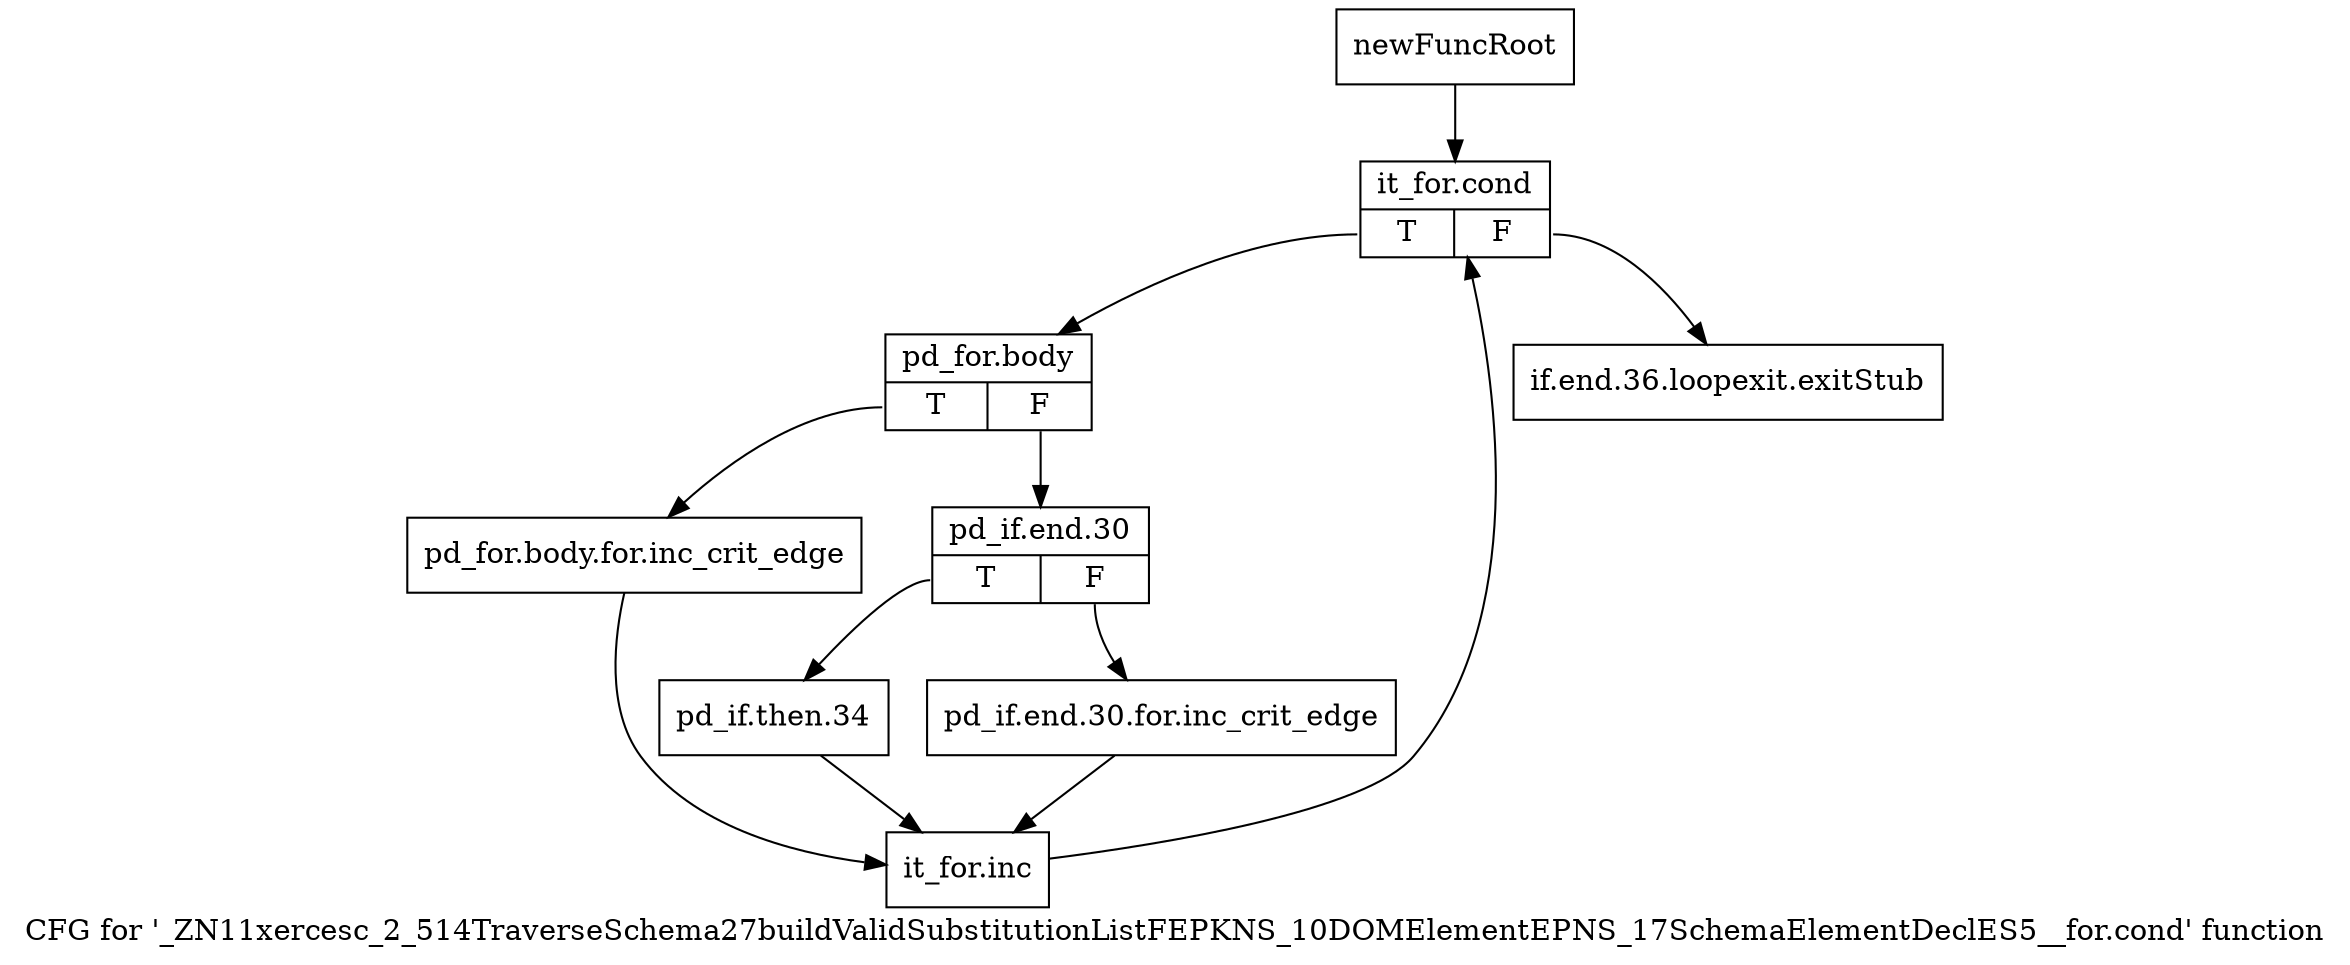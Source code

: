 digraph "CFG for '_ZN11xercesc_2_514TraverseSchema27buildValidSubstitutionListFEPKNS_10DOMElementEPNS_17SchemaElementDeclES5__for.cond' function" {
	label="CFG for '_ZN11xercesc_2_514TraverseSchema27buildValidSubstitutionListFEPKNS_10DOMElementEPNS_17SchemaElementDeclES5__for.cond' function";

	Node0x9a53c90 [shape=record,label="{newFuncRoot}"];
	Node0x9a53c90 -> Node0x9a53d30;
	Node0x9a53ce0 [shape=record,label="{if.end.36.loopexit.exitStub}"];
	Node0x9a53d30 [shape=record,label="{it_for.cond|{<s0>T|<s1>F}}"];
	Node0x9a53d30:s0 -> Node0x9a53d80;
	Node0x9a53d30:s1 -> Node0x9a53ce0;
	Node0x9a53d80 [shape=record,label="{pd_for.body|{<s0>T|<s1>F}}"];
	Node0x9a53d80:s0 -> Node0x9a53ec0;
	Node0x9a53d80:s1 -> Node0x9a53dd0;
	Node0x9a53dd0 [shape=record,label="{pd_if.end.30|{<s0>T|<s1>F}}"];
	Node0x9a53dd0:s0 -> Node0x9a53e70;
	Node0x9a53dd0:s1 -> Node0x9a53e20;
	Node0x9a53e20 [shape=record,label="{pd_if.end.30.for.inc_crit_edge}"];
	Node0x9a53e20 -> Node0x9a53f10;
	Node0x9a53e70 [shape=record,label="{pd_if.then.34}"];
	Node0x9a53e70 -> Node0x9a53f10;
	Node0x9a53ec0 [shape=record,label="{pd_for.body.for.inc_crit_edge}"];
	Node0x9a53ec0 -> Node0x9a53f10;
	Node0x9a53f10 [shape=record,label="{it_for.inc}"];
	Node0x9a53f10 -> Node0x9a53d30;
}
